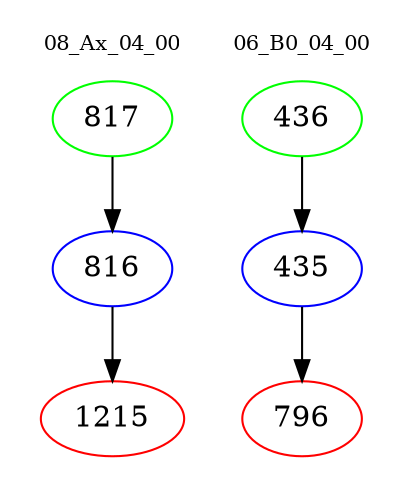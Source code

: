digraph{
subgraph cluster_0 {
color = white
label = "08_Ax_04_00";
fontsize=10;
T0_817 [label="817", color="green"]
T0_817 -> T0_816 [color="black"]
T0_816 [label="816", color="blue"]
T0_816 -> T0_1215 [color="black"]
T0_1215 [label="1215", color="red"]
}
subgraph cluster_1 {
color = white
label = "06_B0_04_00";
fontsize=10;
T1_436 [label="436", color="green"]
T1_436 -> T1_435 [color="black"]
T1_435 [label="435", color="blue"]
T1_435 -> T1_796 [color="black"]
T1_796 [label="796", color="red"]
}
}
